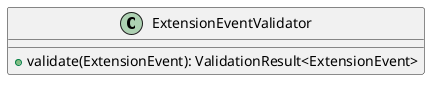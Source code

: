 @startuml

    class ExtensionEventValidator [[ExtensionEventValidator.html]] {
        +validate(ExtensionEvent): ValidationResult<ExtensionEvent>
    }

@enduml
